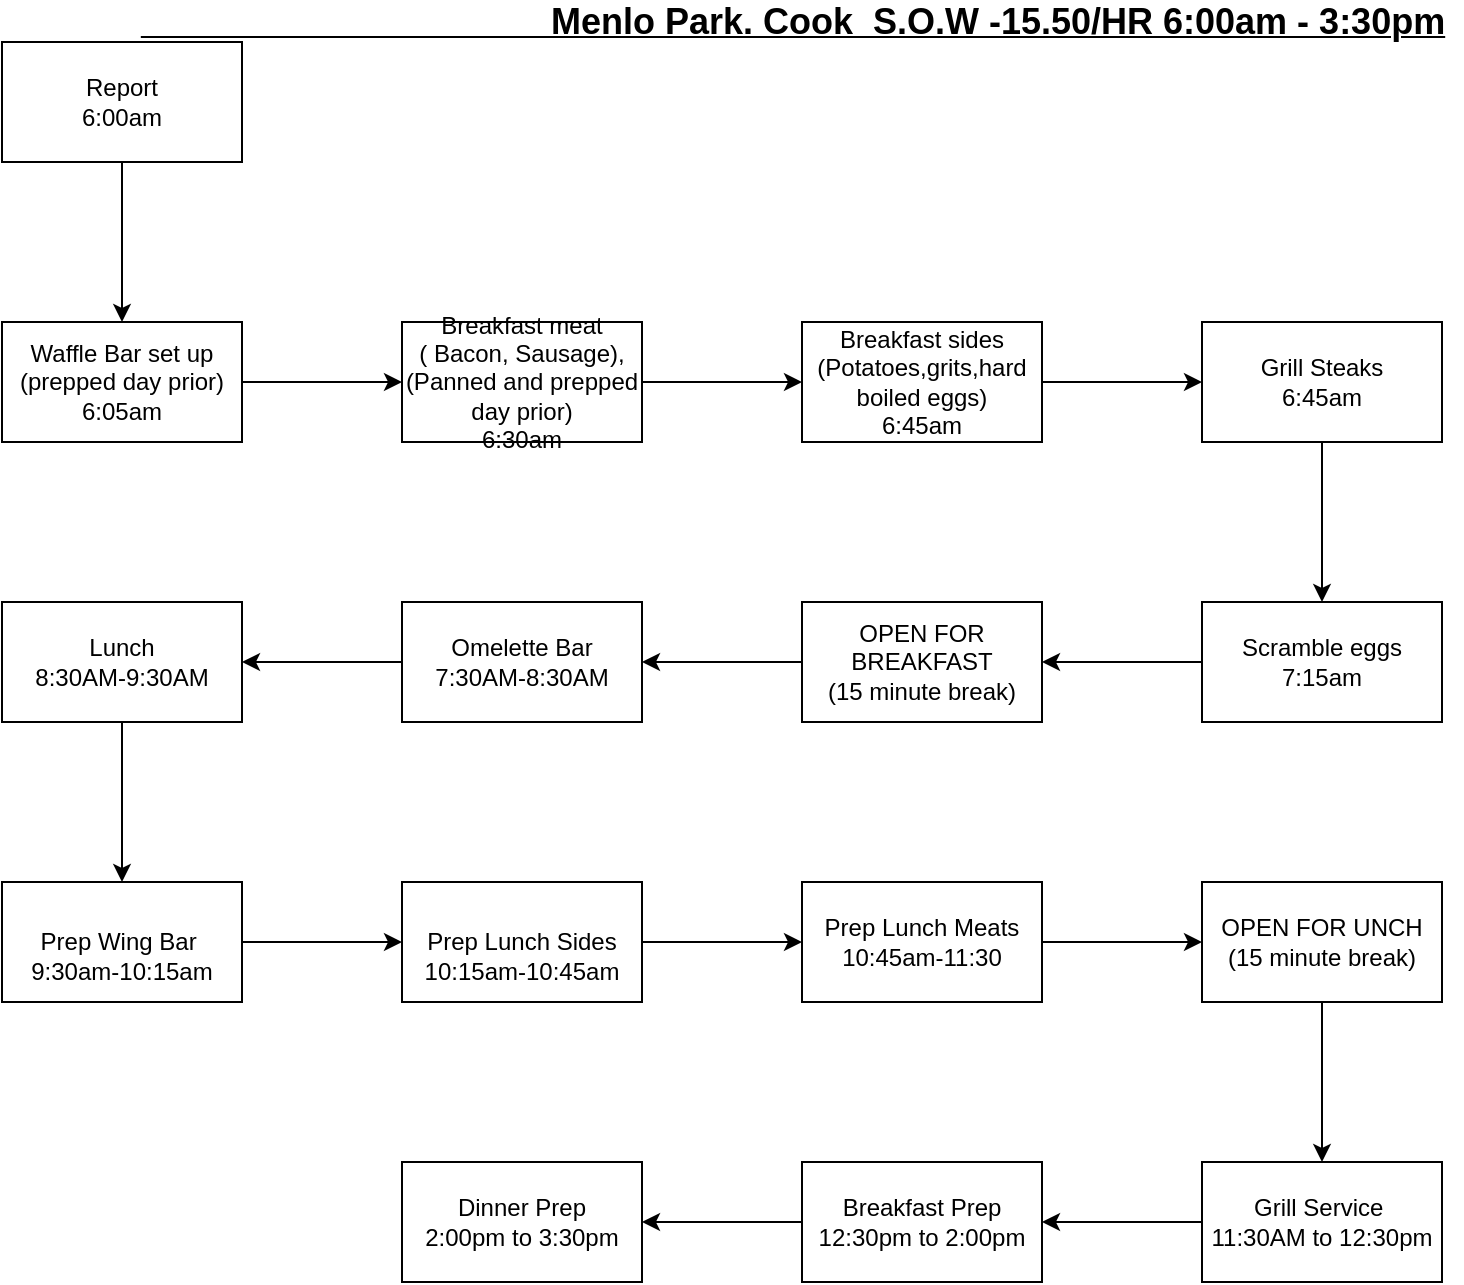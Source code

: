 <mxfile version="13.3.9" type="github"><diagram id="1bFuufVPPBp62vYS1nbQ" name="Page-1"><mxGraphModel dx="946" dy="662" grid="1" gridSize="10" guides="1" tooltips="1" connect="1" arrows="1" fold="1" page="1" pageScale="1" pageWidth="827" pageHeight="1169" math="0" shadow="0"><root><mxCell id="0"/><mxCell id="1" parent="0"/><mxCell id="ot2CIn3hX2Jwb7CNSBa7-5" value="" style="edgeStyle=orthogonalEdgeStyle;rounded=0;orthogonalLoop=1;jettySize=auto;html=1;" parent="1" source="ot2CIn3hX2Jwb7CNSBa7-1" target="ot2CIn3hX2Jwb7CNSBa7-4" edge="1"><mxGeometry relative="1" as="geometry"/></mxCell><mxCell id="ot2CIn3hX2Jwb7CNSBa7-1" value="Report&lt;br&gt;6:00am" style="rounded=0;whiteSpace=wrap;html=1;" parent="1" vertex="1"><mxGeometry x="70" y="40" width="120" height="60" as="geometry"/></mxCell><mxCell id="ot2CIn3hX2Jwb7CNSBa7-7" value="" style="edgeStyle=orthogonalEdgeStyle;rounded=0;orthogonalLoop=1;jettySize=auto;html=1;" parent="1" source="ot2CIn3hX2Jwb7CNSBa7-4" target="ot2CIn3hX2Jwb7CNSBa7-6" edge="1"><mxGeometry relative="1" as="geometry"/></mxCell><mxCell id="ot2CIn3hX2Jwb7CNSBa7-4" value="Waffle Bar set up&lt;br&gt;(prepped day prior)&lt;br&gt;6:05am" style="rounded=0;whiteSpace=wrap;html=1;" parent="1" vertex="1"><mxGeometry x="70" y="180" width="120" height="60" as="geometry"/></mxCell><mxCell id="ot2CIn3hX2Jwb7CNSBa7-9" value="" style="edgeStyle=orthogonalEdgeStyle;rounded=0;orthogonalLoop=1;jettySize=auto;html=1;" parent="1" source="ot2CIn3hX2Jwb7CNSBa7-6" target="ot2CIn3hX2Jwb7CNSBa7-8" edge="1"><mxGeometry relative="1" as="geometry"/></mxCell><mxCell id="ot2CIn3hX2Jwb7CNSBa7-6" value="Breakfast meat&lt;br&gt;( Bacon, Sausage), (Panned and prepped day prior)&lt;br&gt;6:30am" style="rounded=0;whiteSpace=wrap;html=1;" parent="1" vertex="1"><mxGeometry x="270" y="180" width="120" height="60" as="geometry"/></mxCell><mxCell id="ot2CIn3hX2Jwb7CNSBa7-11" value="" style="edgeStyle=orthogonalEdgeStyle;rounded=0;orthogonalLoop=1;jettySize=auto;html=1;" parent="1" source="ot2CIn3hX2Jwb7CNSBa7-8" target="ot2CIn3hX2Jwb7CNSBa7-10" edge="1"><mxGeometry relative="1" as="geometry"/></mxCell><mxCell id="ot2CIn3hX2Jwb7CNSBa7-8" value="Breakfast sides&lt;br&gt;(Potatoes,grits,hard boiled eggs)&lt;br&gt;6:45am" style="rounded=0;whiteSpace=wrap;html=1;" parent="1" vertex="1"><mxGeometry x="470" y="180" width="120" height="60" as="geometry"/></mxCell><mxCell id="ot2CIn3hX2Jwb7CNSBa7-13" value="" style="edgeStyle=orthogonalEdgeStyle;rounded=0;orthogonalLoop=1;jettySize=auto;html=1;" parent="1" source="ot2CIn3hX2Jwb7CNSBa7-10" target="ot2CIn3hX2Jwb7CNSBa7-12" edge="1"><mxGeometry relative="1" as="geometry"/></mxCell><mxCell id="ot2CIn3hX2Jwb7CNSBa7-10" value="Grill Steaks&lt;br&gt;6:45am" style="rounded=0;whiteSpace=wrap;html=1;" parent="1" vertex="1"><mxGeometry x="670" y="180" width="120" height="60" as="geometry"/></mxCell><mxCell id="ot2CIn3hX2Jwb7CNSBa7-19" value="" style="edgeStyle=orthogonalEdgeStyle;rounded=0;orthogonalLoop=1;jettySize=auto;html=1;" parent="1" source="ot2CIn3hX2Jwb7CNSBa7-12" target="ot2CIn3hX2Jwb7CNSBa7-18" edge="1"><mxGeometry relative="1" as="geometry"/></mxCell><mxCell id="ot2CIn3hX2Jwb7CNSBa7-12" value="Scramble eggs&lt;br&gt;7:15am" style="rounded=0;whiteSpace=wrap;html=1;" parent="1" vertex="1"><mxGeometry x="670" y="320" width="120" height="60" as="geometry"/></mxCell><mxCell id="ot2CIn3hX2Jwb7CNSBa7-21" value="" style="edgeStyle=orthogonalEdgeStyle;rounded=0;orthogonalLoop=1;jettySize=auto;html=1;" parent="1" source="ot2CIn3hX2Jwb7CNSBa7-18" target="ot2CIn3hX2Jwb7CNSBa7-20" edge="1"><mxGeometry relative="1" as="geometry"/></mxCell><mxCell id="ot2CIn3hX2Jwb7CNSBa7-18" value="OPEN FOR BREAKFAST&lt;br&gt;(15 minute break)" style="rounded=0;whiteSpace=wrap;html=1;" parent="1" vertex="1"><mxGeometry x="470" y="320" width="120" height="60" as="geometry"/></mxCell><mxCell id="ot2CIn3hX2Jwb7CNSBa7-23" value="" style="edgeStyle=orthogonalEdgeStyle;rounded=0;orthogonalLoop=1;jettySize=auto;html=1;" parent="1" source="ot2CIn3hX2Jwb7CNSBa7-20" target="ot2CIn3hX2Jwb7CNSBa7-22" edge="1"><mxGeometry relative="1" as="geometry"/></mxCell><mxCell id="ot2CIn3hX2Jwb7CNSBa7-20" value="Omelette Bar&lt;br&gt;7:30AM-8:30AM" style="rounded=0;whiteSpace=wrap;html=1;" parent="1" vertex="1"><mxGeometry x="270" y="320" width="120" height="60" as="geometry"/></mxCell><mxCell id="ot2CIn3hX2Jwb7CNSBa7-25" value="" style="edgeStyle=orthogonalEdgeStyle;rounded=0;orthogonalLoop=1;jettySize=auto;html=1;" parent="1" source="ot2CIn3hX2Jwb7CNSBa7-22" target="ot2CIn3hX2Jwb7CNSBa7-24" edge="1"><mxGeometry relative="1" as="geometry"/></mxCell><mxCell id="ot2CIn3hX2Jwb7CNSBa7-22" value="Lunch&lt;br&gt;8:30AM-9:30AM" style="rounded=0;whiteSpace=wrap;html=1;" parent="1" vertex="1"><mxGeometry x="70" y="320" width="120" height="60" as="geometry"/></mxCell><mxCell id="ot2CIn3hX2Jwb7CNSBa7-27" value="" style="edgeStyle=orthogonalEdgeStyle;rounded=0;orthogonalLoop=1;jettySize=auto;html=1;" parent="1" source="ot2CIn3hX2Jwb7CNSBa7-24" target="ot2CIn3hX2Jwb7CNSBa7-26" edge="1"><mxGeometry relative="1" as="geometry"/></mxCell><mxCell id="ot2CIn3hX2Jwb7CNSBa7-24" value="&lt;br&gt;Prep Wing Bar&amp;nbsp;&lt;br&gt;9:30am-10:15am" style="rounded=0;whiteSpace=wrap;html=1;" parent="1" vertex="1"><mxGeometry x="70" y="460" width="120" height="60" as="geometry"/></mxCell><mxCell id="ot2CIn3hX2Jwb7CNSBa7-29" value="" style="edgeStyle=orthogonalEdgeStyle;rounded=0;orthogonalLoop=1;jettySize=auto;html=1;" parent="1" source="ot2CIn3hX2Jwb7CNSBa7-26" target="ot2CIn3hX2Jwb7CNSBa7-28" edge="1"><mxGeometry relative="1" as="geometry"/></mxCell><mxCell id="ot2CIn3hX2Jwb7CNSBa7-26" value="&lt;br&gt;Prep Lunch Sides&lt;br&gt;10:15am-10:45am" style="rounded=0;whiteSpace=wrap;html=1;" parent="1" vertex="1"><mxGeometry x="270" y="460" width="120" height="60" as="geometry"/></mxCell><mxCell id="ot2CIn3hX2Jwb7CNSBa7-31" value="" style="edgeStyle=orthogonalEdgeStyle;rounded=0;orthogonalLoop=1;jettySize=auto;html=1;" parent="1" source="ot2CIn3hX2Jwb7CNSBa7-28" target="ot2CIn3hX2Jwb7CNSBa7-30" edge="1"><mxGeometry relative="1" as="geometry"/></mxCell><mxCell id="ot2CIn3hX2Jwb7CNSBa7-28" value="Prep Lunch Meats&lt;br&gt;10:45am-11:30" style="rounded=0;whiteSpace=wrap;html=1;" parent="1" vertex="1"><mxGeometry x="470" y="460" width="120" height="60" as="geometry"/></mxCell><mxCell id="ot2CIn3hX2Jwb7CNSBa7-33" value="" style="edgeStyle=orthogonalEdgeStyle;rounded=0;orthogonalLoop=1;jettySize=auto;html=1;" parent="1" source="ot2CIn3hX2Jwb7CNSBa7-30" target="ot2CIn3hX2Jwb7CNSBa7-32" edge="1"><mxGeometry relative="1" as="geometry"/></mxCell><mxCell id="ot2CIn3hX2Jwb7CNSBa7-30" value="OPEN FOR UNCH&lt;br&gt;(15 minute break)" style="rounded=0;whiteSpace=wrap;html=1;" parent="1" vertex="1"><mxGeometry x="670" y="460" width="120" height="60" as="geometry"/></mxCell><mxCell id="ot2CIn3hX2Jwb7CNSBa7-35" value="" style="edgeStyle=orthogonalEdgeStyle;rounded=0;orthogonalLoop=1;jettySize=auto;html=1;" parent="1" source="ot2CIn3hX2Jwb7CNSBa7-32" target="ot2CIn3hX2Jwb7CNSBa7-34" edge="1"><mxGeometry relative="1" as="geometry"/></mxCell><mxCell id="ot2CIn3hX2Jwb7CNSBa7-32" value="Grill Service&amp;nbsp;&lt;br&gt;11:30AM to 12:30pm" style="rounded=0;whiteSpace=wrap;html=1;" parent="1" vertex="1"><mxGeometry x="670" y="600" width="120" height="60" as="geometry"/></mxCell><mxCell id="ot2CIn3hX2Jwb7CNSBa7-37" value="" style="edgeStyle=orthogonalEdgeStyle;rounded=0;orthogonalLoop=1;jettySize=auto;html=1;" parent="1" source="ot2CIn3hX2Jwb7CNSBa7-34" target="ot2CIn3hX2Jwb7CNSBa7-36" edge="1"><mxGeometry relative="1" as="geometry"/></mxCell><mxCell id="ot2CIn3hX2Jwb7CNSBa7-34" value="Breakfast Prep&lt;br&gt;12:30pm to 2:00pm" style="rounded=0;whiteSpace=wrap;html=1;" parent="1" vertex="1"><mxGeometry x="470" y="600" width="120" height="60" as="geometry"/></mxCell><mxCell id="ot2CIn3hX2Jwb7CNSBa7-36" value="Dinner Prep&lt;br&gt;2:00pm to 3:30pm" style="rounded=0;whiteSpace=wrap;html=1;" parent="1" vertex="1"><mxGeometry x="270" y="600" width="120" height="60" as="geometry"/></mxCell><mxCell id="ot2CIn3hX2Jwb7CNSBa7-2" value="&lt;b&gt;&lt;u&gt;&lt;font style=&quot;font-size: 18px&quot;&gt;&amp;nbsp; &amp;nbsp; &amp;nbsp; &amp;nbsp; &amp;nbsp; &amp;nbsp; &amp;nbsp; &amp;nbsp; &amp;nbsp; &amp;nbsp; &amp;nbsp; &amp;nbsp; &amp;nbsp; &amp;nbsp; &amp;nbsp; &amp;nbsp; &amp;nbsp; &amp;nbsp; &amp;nbsp; &amp;nbsp; &amp;nbsp;Menlo Park. Cook &amp;nbsp;S.O.W -15.50/HR 6:00am - 3:30pm&lt;/font&gt;&lt;/u&gt;&lt;/b&gt;" style="text;html=1;align=center;verticalAlign=middle;resizable=0;points=[];autosize=1;" parent="1" vertex="1"><mxGeometry x="130" y="20" width="670" height="20" as="geometry"/></mxCell></root></mxGraphModel></diagram></mxfile>